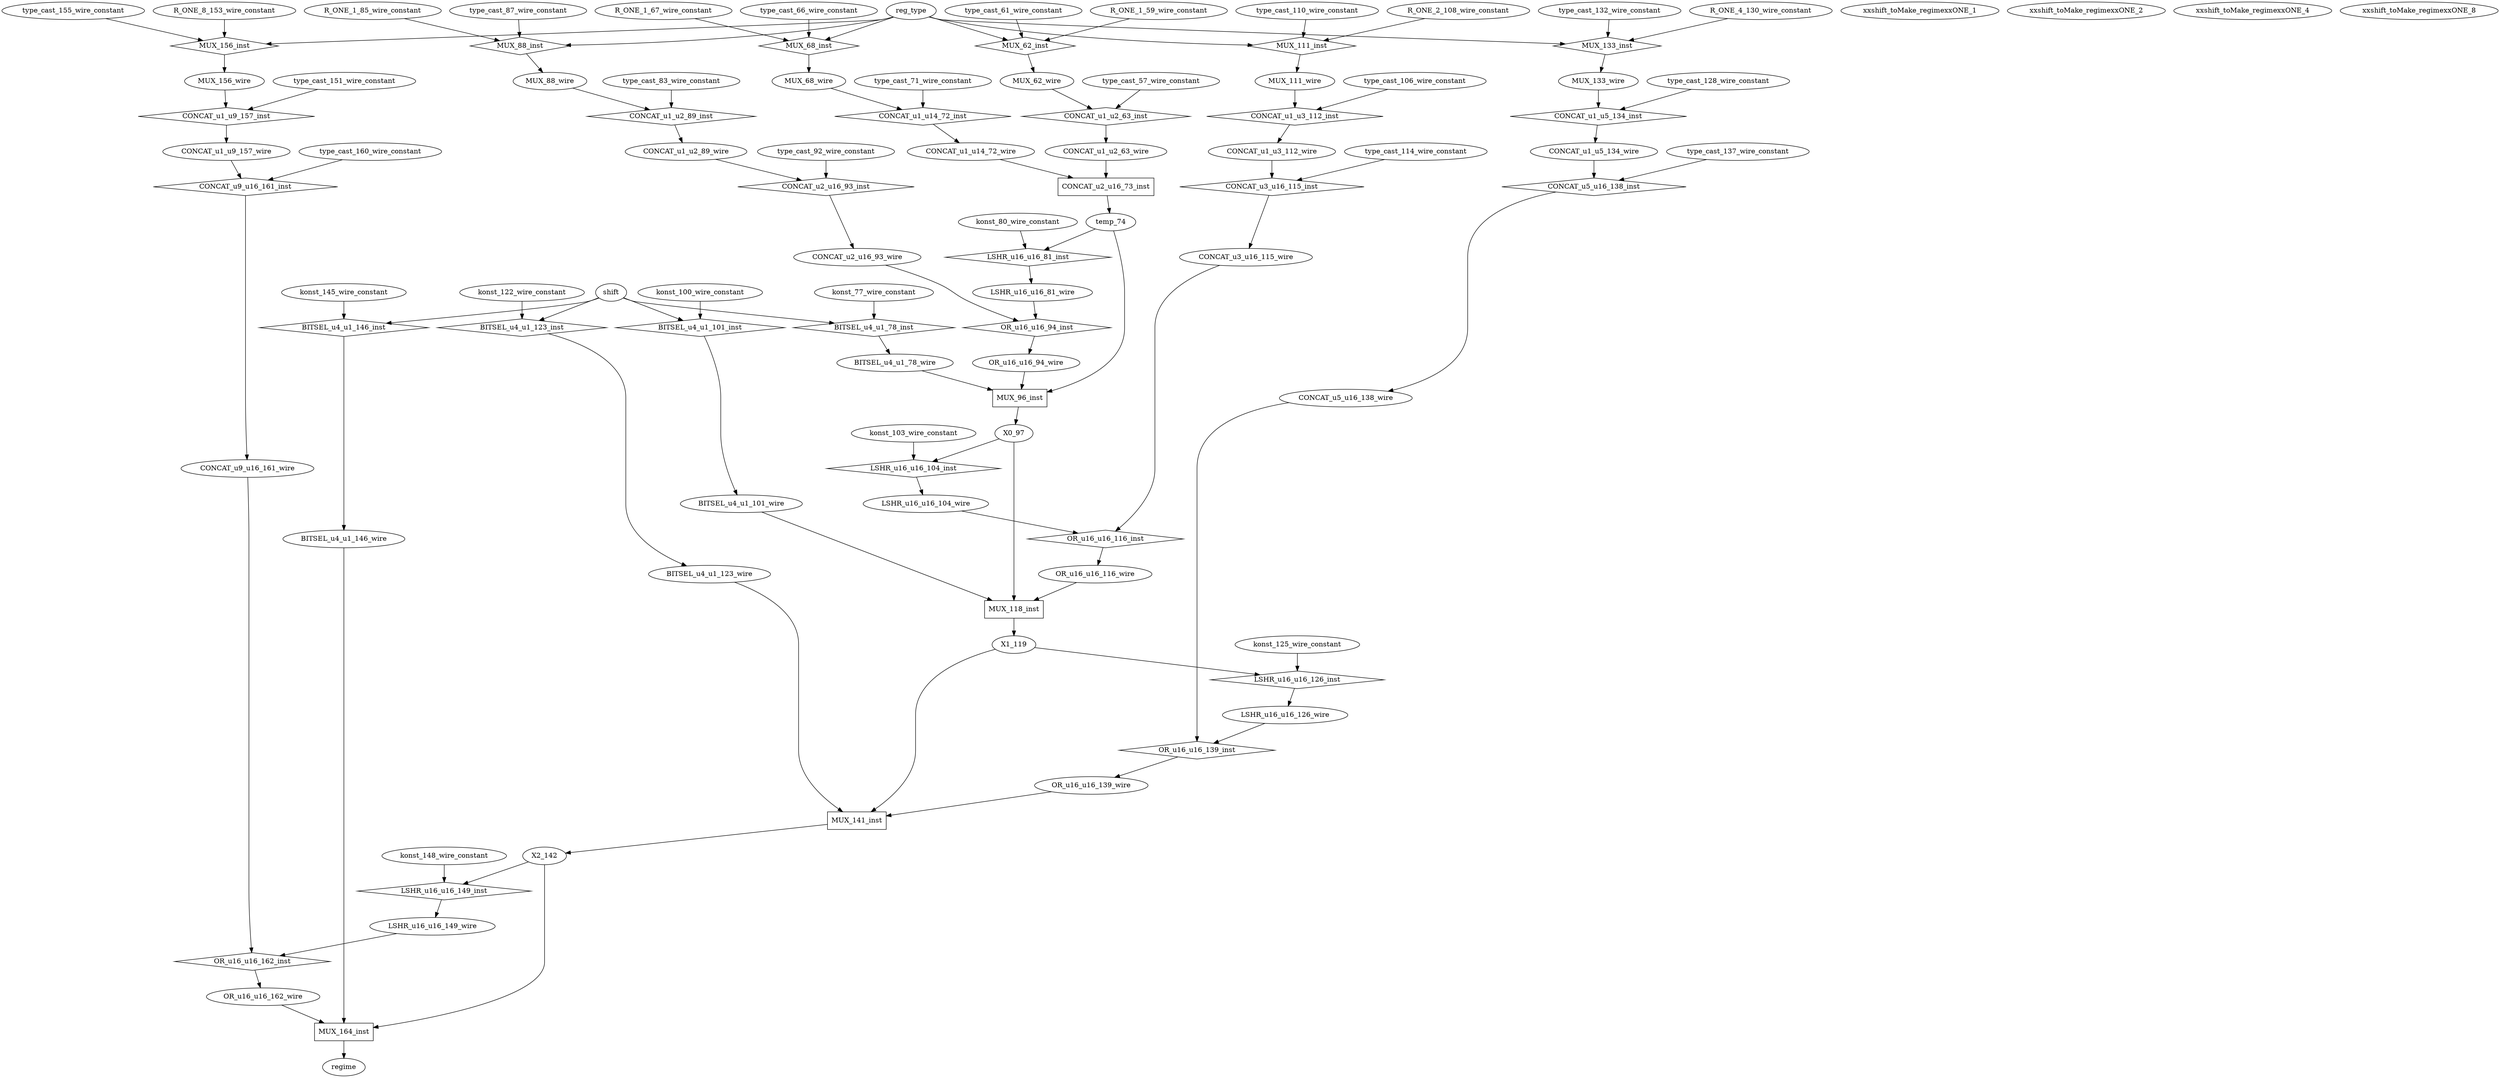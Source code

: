 digraph data_path {
  BITSEL_u4_u1_101_wire [shape=ellipse];
  BITSEL_u4_u1_123_wire [shape=ellipse];
  BITSEL_u4_u1_146_wire [shape=ellipse];
  BITSEL_u4_u1_78_wire [shape=ellipse];
  CONCAT_u1_u14_72_wire [shape=ellipse];
  CONCAT_u1_u2_63_wire [shape=ellipse];
  CONCAT_u1_u2_89_wire [shape=ellipse];
  CONCAT_u1_u3_112_wire [shape=ellipse];
  CONCAT_u1_u5_134_wire [shape=ellipse];
  CONCAT_u1_u9_157_wire [shape=ellipse];
  CONCAT_u2_u16_93_wire [shape=ellipse];
  CONCAT_u3_u16_115_wire [shape=ellipse];
  CONCAT_u5_u16_138_wire [shape=ellipse];
  CONCAT_u9_u16_161_wire [shape=ellipse];
  LSHR_u16_u16_104_wire [shape=ellipse];
  LSHR_u16_u16_126_wire [shape=ellipse];
  LSHR_u16_u16_149_wire [shape=ellipse];
  LSHR_u16_u16_81_wire [shape=ellipse];
  MUX_111_wire [shape=ellipse];
  MUX_133_wire [shape=ellipse];
  MUX_156_wire [shape=ellipse];
  MUX_62_wire [shape=ellipse];
  MUX_68_wire [shape=ellipse];
  MUX_88_wire [shape=ellipse];
  OR_u16_u16_116_wire [shape=ellipse];
  OR_u16_u16_139_wire [shape=ellipse];
  OR_u16_u16_162_wire [shape=ellipse];
  OR_u16_u16_94_wire [shape=ellipse];
  R_ONE_1_59_wire_constant [shape=ellipse];
  R_ONE_1_67_wire_constant [shape=ellipse];
  R_ONE_1_85_wire_constant [shape=ellipse];
  R_ONE_2_108_wire_constant [shape=ellipse];
  R_ONE_4_130_wire_constant [shape=ellipse];
  R_ONE_8_153_wire_constant [shape=ellipse];
  X0_97 [shape=ellipse];
  X1_119 [shape=ellipse];
  X2_142 [shape=ellipse];
  konst_100_wire_constant [shape=ellipse];
  konst_103_wire_constant [shape=ellipse];
  konst_122_wire_constant [shape=ellipse];
  konst_125_wire_constant [shape=ellipse];
  konst_145_wire_constant [shape=ellipse];
  konst_148_wire_constant [shape=ellipse];
  konst_77_wire_constant [shape=ellipse];
  konst_80_wire_constant [shape=ellipse];
  temp_74 [shape=ellipse];
  type_cast_106_wire_constant [shape=ellipse];
  type_cast_110_wire_constant [shape=ellipse];
  type_cast_114_wire_constant [shape=ellipse];
  type_cast_128_wire_constant [shape=ellipse];
  type_cast_132_wire_constant [shape=ellipse];
  type_cast_137_wire_constant [shape=ellipse];
  type_cast_151_wire_constant [shape=ellipse];
  type_cast_155_wire_constant [shape=ellipse];
  type_cast_160_wire_constant [shape=ellipse];
  type_cast_57_wire_constant [shape=ellipse];
  type_cast_61_wire_constant [shape=ellipse];
  type_cast_66_wire_constant [shape=ellipse];
  type_cast_71_wire_constant [shape=ellipse];
  type_cast_83_wire_constant [shape=ellipse];
  type_cast_87_wire_constant [shape=ellipse];
  type_cast_92_wire_constant [shape=ellipse];
  xxshift_toMake_regimexxONE_1 [shape=ellipse];
  xxshift_toMake_regimexxONE_2 [shape=ellipse];
  xxshift_toMake_regimexxONE_4 [shape=ellipse];
  xxshift_toMake_regimexxONE_8 [shape=ellipse];
  BITSEL_u4_u1_101_inst [shape=diamond];
shift  -> BITSEL_u4_u1_101_inst;
konst_100_wire_constant  -> BITSEL_u4_u1_101_inst;
BITSEL_u4_u1_101_inst -> BITSEL_u4_u1_101_wire;
  BITSEL_u4_u1_123_inst [shape=diamond];
shift  -> BITSEL_u4_u1_123_inst;
konst_122_wire_constant  -> BITSEL_u4_u1_123_inst;
BITSEL_u4_u1_123_inst -> BITSEL_u4_u1_123_wire;
  BITSEL_u4_u1_146_inst [shape=diamond];
shift  -> BITSEL_u4_u1_146_inst;
konst_145_wire_constant  -> BITSEL_u4_u1_146_inst;
BITSEL_u4_u1_146_inst -> BITSEL_u4_u1_146_wire;
  BITSEL_u4_u1_78_inst [shape=diamond];
shift  -> BITSEL_u4_u1_78_inst;
konst_77_wire_constant  -> BITSEL_u4_u1_78_inst;
BITSEL_u4_u1_78_inst -> BITSEL_u4_u1_78_wire;
  CONCAT_u1_u14_72_inst [shape=diamond];
MUX_68_wire  -> CONCAT_u1_u14_72_inst;
type_cast_71_wire_constant  -> CONCAT_u1_u14_72_inst;
CONCAT_u1_u14_72_inst -> CONCAT_u1_u14_72_wire;
  CONCAT_u1_u2_63_inst [shape=diamond];
type_cast_57_wire_constant  -> CONCAT_u1_u2_63_inst;
MUX_62_wire  -> CONCAT_u1_u2_63_inst;
CONCAT_u1_u2_63_inst -> CONCAT_u1_u2_63_wire;
  CONCAT_u1_u2_89_inst [shape=diamond];
type_cast_83_wire_constant  -> CONCAT_u1_u2_89_inst;
MUX_88_wire  -> CONCAT_u1_u2_89_inst;
CONCAT_u1_u2_89_inst -> CONCAT_u1_u2_89_wire;
  CONCAT_u1_u3_112_inst [shape=diamond];
type_cast_106_wire_constant  -> CONCAT_u1_u3_112_inst;
MUX_111_wire  -> CONCAT_u1_u3_112_inst;
CONCAT_u1_u3_112_inst -> CONCAT_u1_u3_112_wire;
  CONCAT_u1_u5_134_inst [shape=diamond];
type_cast_128_wire_constant  -> CONCAT_u1_u5_134_inst;
MUX_133_wire  -> CONCAT_u1_u5_134_inst;
CONCAT_u1_u5_134_inst -> CONCAT_u1_u5_134_wire;
  CONCAT_u1_u9_157_inst [shape=diamond];
type_cast_151_wire_constant  -> CONCAT_u1_u9_157_inst;
MUX_156_wire  -> CONCAT_u1_u9_157_inst;
CONCAT_u1_u9_157_inst -> CONCAT_u1_u9_157_wire;
  CONCAT_u2_u16_73_inst [shape=rectangle];
CONCAT_u1_u2_63_wire  -> CONCAT_u2_u16_73_inst;
CONCAT_u1_u14_72_wire  -> CONCAT_u2_u16_73_inst;
CONCAT_u2_u16_73_inst -> temp_74;
  CONCAT_u2_u16_93_inst [shape=diamond];
CONCAT_u1_u2_89_wire  -> CONCAT_u2_u16_93_inst;
type_cast_92_wire_constant  -> CONCAT_u2_u16_93_inst;
CONCAT_u2_u16_93_inst -> CONCAT_u2_u16_93_wire;
  CONCAT_u3_u16_115_inst [shape=diamond];
CONCAT_u1_u3_112_wire  -> CONCAT_u3_u16_115_inst;
type_cast_114_wire_constant  -> CONCAT_u3_u16_115_inst;
CONCAT_u3_u16_115_inst -> CONCAT_u3_u16_115_wire;
  CONCAT_u5_u16_138_inst [shape=diamond];
CONCAT_u1_u5_134_wire  -> CONCAT_u5_u16_138_inst;
type_cast_137_wire_constant  -> CONCAT_u5_u16_138_inst;
CONCAT_u5_u16_138_inst -> CONCAT_u5_u16_138_wire;
  CONCAT_u9_u16_161_inst [shape=diamond];
CONCAT_u1_u9_157_wire  -> CONCAT_u9_u16_161_inst;
type_cast_160_wire_constant  -> CONCAT_u9_u16_161_inst;
CONCAT_u9_u16_161_inst -> CONCAT_u9_u16_161_wire;
  LSHR_u16_u16_104_inst [shape=diamond];
X0_97  -> LSHR_u16_u16_104_inst;
konst_103_wire_constant  -> LSHR_u16_u16_104_inst;
LSHR_u16_u16_104_inst -> LSHR_u16_u16_104_wire;
  LSHR_u16_u16_126_inst [shape=diamond];
X1_119  -> LSHR_u16_u16_126_inst;
konst_125_wire_constant  -> LSHR_u16_u16_126_inst;
LSHR_u16_u16_126_inst -> LSHR_u16_u16_126_wire;
  LSHR_u16_u16_149_inst [shape=diamond];
X2_142  -> LSHR_u16_u16_149_inst;
konst_148_wire_constant  -> LSHR_u16_u16_149_inst;
LSHR_u16_u16_149_inst -> LSHR_u16_u16_149_wire;
  LSHR_u16_u16_81_inst [shape=diamond];
temp_74  -> LSHR_u16_u16_81_inst;
konst_80_wire_constant  -> LSHR_u16_u16_81_inst;
LSHR_u16_u16_81_inst -> LSHR_u16_u16_81_wire;
  MUX_111_inst [shape=diamond];
reg_type  -> MUX_111_inst;
R_ONE_2_108_wire_constant  -> MUX_111_inst;
type_cast_110_wire_constant  -> MUX_111_inst;
MUX_111_inst -> MUX_111_wire;
  MUX_118_inst [shape=rectangle];
BITSEL_u4_u1_101_wire  -> MUX_118_inst;
OR_u16_u16_116_wire  -> MUX_118_inst;
X0_97  -> MUX_118_inst;
MUX_118_inst -> X1_119;
  MUX_133_inst [shape=diamond];
reg_type  -> MUX_133_inst;
R_ONE_4_130_wire_constant  -> MUX_133_inst;
type_cast_132_wire_constant  -> MUX_133_inst;
MUX_133_inst -> MUX_133_wire;
  MUX_141_inst [shape=rectangle];
BITSEL_u4_u1_123_wire  -> MUX_141_inst;
OR_u16_u16_139_wire  -> MUX_141_inst;
X1_119  -> MUX_141_inst;
MUX_141_inst -> X2_142;
  MUX_156_inst [shape=diamond];
reg_type  -> MUX_156_inst;
R_ONE_8_153_wire_constant  -> MUX_156_inst;
type_cast_155_wire_constant  -> MUX_156_inst;
MUX_156_inst -> MUX_156_wire;
  MUX_164_inst [shape=rectangle];
BITSEL_u4_u1_146_wire  -> MUX_164_inst;
OR_u16_u16_162_wire  -> MUX_164_inst;
X2_142  -> MUX_164_inst;
MUX_164_inst -> regime;
  MUX_62_inst [shape=diamond];
reg_type  -> MUX_62_inst;
R_ONE_1_59_wire_constant  -> MUX_62_inst;
type_cast_61_wire_constant  -> MUX_62_inst;
MUX_62_inst -> MUX_62_wire;
  MUX_68_inst [shape=diamond];
reg_type  -> MUX_68_inst;
type_cast_66_wire_constant  -> MUX_68_inst;
R_ONE_1_67_wire_constant  -> MUX_68_inst;
MUX_68_inst -> MUX_68_wire;
  MUX_88_inst [shape=diamond];
reg_type  -> MUX_88_inst;
R_ONE_1_85_wire_constant  -> MUX_88_inst;
type_cast_87_wire_constant  -> MUX_88_inst;
MUX_88_inst -> MUX_88_wire;
  MUX_96_inst [shape=rectangle];
BITSEL_u4_u1_78_wire  -> MUX_96_inst;
OR_u16_u16_94_wire  -> MUX_96_inst;
temp_74  -> MUX_96_inst;
MUX_96_inst -> X0_97;
  OR_u16_u16_116_inst [shape=diamond];
LSHR_u16_u16_104_wire  -> OR_u16_u16_116_inst;
CONCAT_u3_u16_115_wire  -> OR_u16_u16_116_inst;
OR_u16_u16_116_inst -> OR_u16_u16_116_wire;
  OR_u16_u16_139_inst [shape=diamond];
LSHR_u16_u16_126_wire  -> OR_u16_u16_139_inst;
CONCAT_u5_u16_138_wire  -> OR_u16_u16_139_inst;
OR_u16_u16_139_inst -> OR_u16_u16_139_wire;
  OR_u16_u16_162_inst [shape=diamond];
LSHR_u16_u16_149_wire  -> OR_u16_u16_162_inst;
CONCAT_u9_u16_161_wire  -> OR_u16_u16_162_inst;
OR_u16_u16_162_inst -> OR_u16_u16_162_wire;
  OR_u16_u16_94_inst [shape=diamond];
LSHR_u16_u16_81_wire  -> OR_u16_u16_94_inst;
CONCAT_u2_u16_93_wire  -> OR_u16_u16_94_inst;
OR_u16_u16_94_inst -> OR_u16_u16_94_wire;
}
